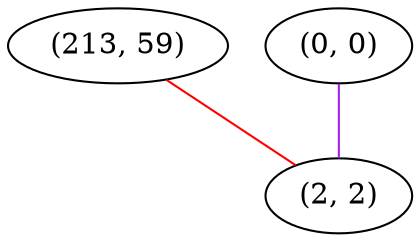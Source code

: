 graph "" {
"(213, 59)";
"(0, 0)";
"(2, 2)";
"(213, 59)" -- "(2, 2)"  [color=red, key=0, weight=1];
"(0, 0)" -- "(2, 2)"  [color=purple, key=0, weight=4];
}
